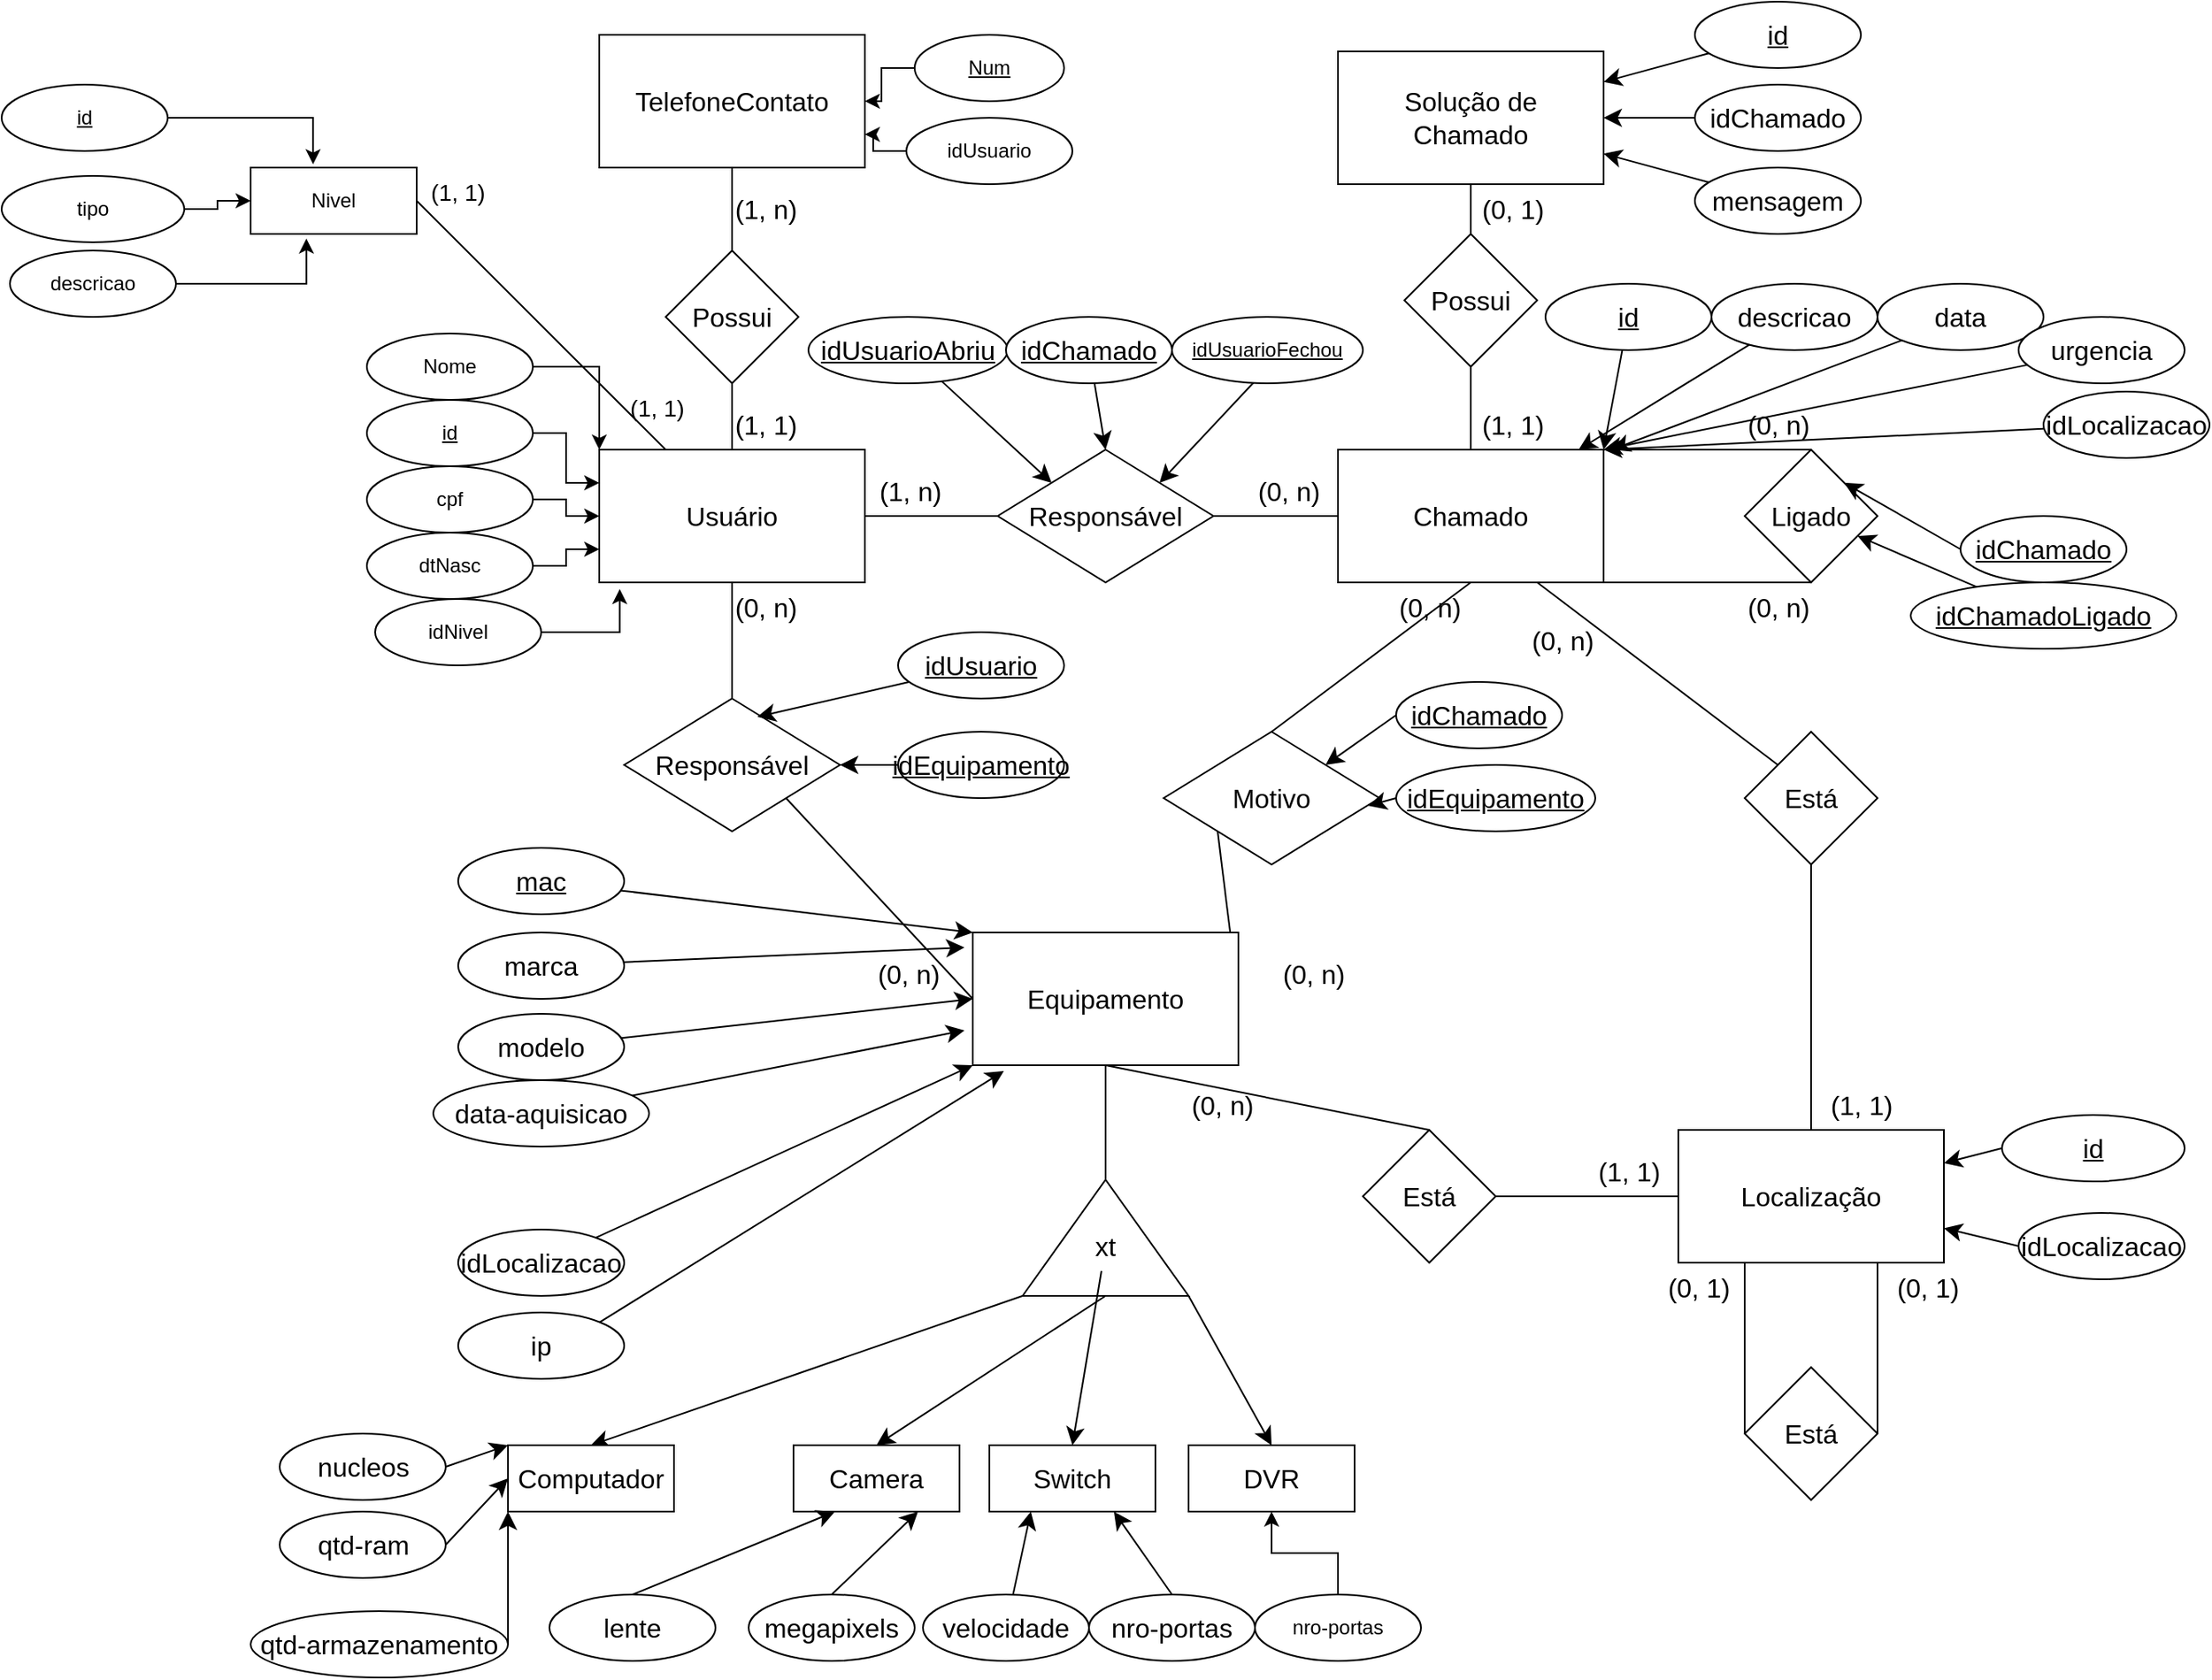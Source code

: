 <mxfile version="22.1.7" type="google">
  <diagram id="R2lEEEUBdFMjLlhIrx00" name="Page-1">
    <mxGraphModel grid="1" page="1" gridSize="10" guides="1" tooltips="1" connect="1" arrows="1" fold="1" pageScale="1" pageWidth="850" pageHeight="1100" math="0" shadow="0" extFonts="Permanent Marker^https://fonts.googleapis.com/css?family=Permanent+Marker">
      <root>
        <mxCell id="0" />
        <mxCell id="1" parent="0" />
        <mxCell id="5yUrgN_zMWvTwciVYJ5c-6" style="edgeStyle=none;curved=1;rounded=0;orthogonalLoop=1;jettySize=auto;html=1;exitX=0.5;exitY=0;exitDx=0;exitDy=0;entryX=0.5;entryY=1;entryDx=0;entryDy=0;fontSize=12;startSize=8;endSize=8;endArrow=none;endFill=0;" edge="1" parent="1" source="5yUrgN_zMWvTwciVYJ5c-1" target="5yUrgN_zMWvTwciVYJ5c-3">
          <mxGeometry relative="1" as="geometry" />
        </mxCell>
        <mxCell id="5yUrgN_zMWvTwciVYJ5c-11" style="edgeStyle=none;curved=1;rounded=0;orthogonalLoop=1;jettySize=auto;html=1;exitX=1;exitY=0.5;exitDx=0;exitDy=0;entryX=0;entryY=0.5;entryDx=0;entryDy=0;fontSize=12;startSize=8;endSize=8;endArrow=none;endFill=0;" edge="1" parent="1" source="5yUrgN_zMWvTwciVYJ5c-1" target="5yUrgN_zMWvTwciVYJ5c-10">
          <mxGeometry relative="1" as="geometry" />
        </mxCell>
        <mxCell id="5yUrgN_zMWvTwciVYJ5c-35" style="edgeStyle=none;curved=1;rounded=0;orthogonalLoop=1;jettySize=auto;html=1;exitX=0.5;exitY=1;exitDx=0;exitDy=0;entryX=0.5;entryY=0;entryDx=0;entryDy=0;fontSize=12;startSize=8;endSize=8;endArrow=none;endFill=0;" edge="1" parent="1" source="5yUrgN_zMWvTwciVYJ5c-1" target="5yUrgN_zMWvTwciVYJ5c-34">
          <mxGeometry relative="1" as="geometry" />
        </mxCell>
        <mxCell id="5yUrgN_zMWvTwciVYJ5c-1" value="Usuário" style="rounded=0;whiteSpace=wrap;html=1;fontSize=16;" vertex="1" parent="1">
          <mxGeometry x="230" y="270" width="160" height="80" as="geometry" />
        </mxCell>
        <mxCell id="5yUrgN_zMWvTwciVYJ5c-2" value="TelefoneContato&lt;br&gt;" style="rounded=0;whiteSpace=wrap;html=1;fontSize=16;" vertex="1" parent="1">
          <mxGeometry x="230" y="20" width="160" height="80" as="geometry" />
        </mxCell>
        <mxCell id="5yUrgN_zMWvTwciVYJ5c-5" style="edgeStyle=none;curved=1;rounded=0;orthogonalLoop=1;jettySize=auto;html=1;exitX=0.5;exitY=0;exitDx=0;exitDy=0;entryX=0.5;entryY=1;entryDx=0;entryDy=0;fontSize=12;startSize=8;endSize=8;endArrow=none;endFill=0;" edge="1" parent="1" source="5yUrgN_zMWvTwciVYJ5c-3" target="5yUrgN_zMWvTwciVYJ5c-2">
          <mxGeometry relative="1" as="geometry" />
        </mxCell>
        <mxCell id="5yUrgN_zMWvTwciVYJ5c-3" value="Possui" style="rhombus;whiteSpace=wrap;html=1;fontSize=16;" vertex="1" parent="1">
          <mxGeometry x="270" y="150" width="80" height="80" as="geometry" />
        </mxCell>
        <mxCell id="5yUrgN_zMWvTwciVYJ5c-7" value="(1, n)" style="text;html=1;align=center;verticalAlign=middle;resizable=0;points=[];autosize=1;strokeColor=none;fillColor=none;fontSize=16;" vertex="1" parent="1">
          <mxGeometry x="300" y="110" width="60" height="30" as="geometry" />
        </mxCell>
        <mxCell id="5yUrgN_zMWvTwciVYJ5c-8" value="(1, 1)" style="text;html=1;align=center;verticalAlign=middle;resizable=0;points=[];autosize=1;strokeColor=none;fillColor=none;fontSize=16;" vertex="1" parent="1">
          <mxGeometry x="300" y="240" width="60" height="30" as="geometry" />
        </mxCell>
        <mxCell id="5yUrgN_zMWvTwciVYJ5c-9" value="Chamado" style="rounded=0;whiteSpace=wrap;html=1;fontSize=16;" vertex="1" parent="1">
          <mxGeometry x="675" y="270" width="160" height="80" as="geometry" />
        </mxCell>
        <mxCell id="5yUrgN_zMWvTwciVYJ5c-12" style="edgeStyle=none;curved=1;rounded=0;orthogonalLoop=1;jettySize=auto;html=1;exitX=1;exitY=0.5;exitDx=0;exitDy=0;entryX=0;entryY=0.5;entryDx=0;entryDy=0;fontSize=12;startSize=8;endSize=8;endArrow=none;endFill=0;" edge="1" parent="1" source="5yUrgN_zMWvTwciVYJ5c-10" target="5yUrgN_zMWvTwciVYJ5c-9">
          <mxGeometry relative="1" as="geometry" />
        </mxCell>
        <mxCell id="5yUrgN_zMWvTwciVYJ5c-10" value="Responsável" style="rhombus;whiteSpace=wrap;html=1;fontSize=16;" vertex="1" parent="1">
          <mxGeometry x="470" y="270" width="130" height="80" as="geometry" />
        </mxCell>
        <mxCell id="5yUrgN_zMWvTwciVYJ5c-13" value="(1, n)" style="text;html=1;align=center;verticalAlign=middle;resizable=0;points=[];autosize=1;strokeColor=none;fillColor=none;fontSize=16;" vertex="1" parent="1">
          <mxGeometry x="387" y="280" width="60" height="30" as="geometry" />
        </mxCell>
        <mxCell id="5yUrgN_zMWvTwciVYJ5c-14" value="(0, n)" style="text;html=1;align=center;verticalAlign=middle;resizable=0;points=[];autosize=1;strokeColor=none;fillColor=none;fontSize=16;" vertex="1" parent="1">
          <mxGeometry x="615" y="280" width="60" height="30" as="geometry" />
        </mxCell>
        <mxCell id="5yUrgN_zMWvTwciVYJ5c-16" value="&lt;div&gt;Solução de&lt;/div&gt;&lt;div&gt;Chamado&lt;/div&gt;" style="rounded=0;whiteSpace=wrap;html=1;fontSize=16;" vertex="1" parent="1">
          <mxGeometry x="675" y="30" width="160" height="80" as="geometry" />
        </mxCell>
        <mxCell id="5yUrgN_zMWvTwciVYJ5c-17" value="Possui" style="rhombus;whiteSpace=wrap;html=1;fontSize=16;" vertex="1" parent="1">
          <mxGeometry x="715" y="140" width="80" height="80" as="geometry" />
        </mxCell>
        <mxCell id="5yUrgN_zMWvTwciVYJ5c-18" style="edgeStyle=none;curved=1;rounded=0;orthogonalLoop=1;jettySize=auto;html=1;exitX=0.5;exitY=0;exitDx=0;exitDy=0;entryX=0.5;entryY=1;entryDx=0;entryDy=0;fontSize=12;startSize=8;endSize=8;endArrow=none;endFill=0;" edge="1" parent="1" source="5yUrgN_zMWvTwciVYJ5c-17" target="5yUrgN_zMWvTwciVYJ5c-16">
          <mxGeometry relative="1" as="geometry">
            <mxPoint x="320" y="160" as="sourcePoint" />
            <mxPoint x="320" y="120" as="targetPoint" />
          </mxGeometry>
        </mxCell>
        <mxCell id="5yUrgN_zMWvTwciVYJ5c-19" style="edgeStyle=none;curved=1;rounded=0;orthogonalLoop=1;jettySize=auto;html=1;entryX=0.5;entryY=1;entryDx=0;entryDy=0;fontSize=12;startSize=8;endSize=8;endArrow=none;endFill=0;exitX=0.5;exitY=0;exitDx=0;exitDy=0;" edge="1" parent="1" source="5yUrgN_zMWvTwciVYJ5c-9" target="5yUrgN_zMWvTwciVYJ5c-17">
          <mxGeometry relative="1" as="geometry">
            <mxPoint x="710" y="240" as="sourcePoint" />
            <mxPoint x="765" y="120" as="targetPoint" />
          </mxGeometry>
        </mxCell>
        <mxCell id="5yUrgN_zMWvTwciVYJ5c-21" value="(0, 1)" style="text;html=1;align=center;verticalAlign=middle;resizable=0;points=[];autosize=1;strokeColor=none;fillColor=none;fontSize=16;" vertex="1" parent="1">
          <mxGeometry x="750" y="110" width="60" height="30" as="geometry" />
        </mxCell>
        <mxCell id="5yUrgN_zMWvTwciVYJ5c-22" value="(1, 1)" style="text;html=1;align=center;verticalAlign=middle;resizable=0;points=[];autosize=1;strokeColor=none;fillColor=none;fontSize=16;" vertex="1" parent="1">
          <mxGeometry x="750" y="240" width="60" height="30" as="geometry" />
        </mxCell>
        <mxCell id="5yUrgN_zMWvTwciVYJ5c-28" style="edgeStyle=none;curved=1;rounded=0;orthogonalLoop=1;jettySize=auto;html=1;exitX=0.5;exitY=0;exitDx=0;exitDy=0;entryX=1;entryY=0;entryDx=0;entryDy=0;fontSize=12;startSize=8;endSize=8;endArrow=none;endFill=0;" edge="1" parent="1" source="5yUrgN_zMWvTwciVYJ5c-23" target="5yUrgN_zMWvTwciVYJ5c-9">
          <mxGeometry relative="1" as="geometry" />
        </mxCell>
        <mxCell id="5yUrgN_zMWvTwciVYJ5c-29" style="edgeStyle=none;curved=1;rounded=0;orthogonalLoop=1;jettySize=auto;html=1;exitX=0.5;exitY=1;exitDx=0;exitDy=0;entryX=1;entryY=1;entryDx=0;entryDy=0;fontSize=12;startSize=8;endSize=8;endArrow=none;endFill=0;" edge="1" parent="1" source="5yUrgN_zMWvTwciVYJ5c-23" target="5yUrgN_zMWvTwciVYJ5c-9">
          <mxGeometry relative="1" as="geometry" />
        </mxCell>
        <mxCell id="5yUrgN_zMWvTwciVYJ5c-23" value="Ligado" style="rhombus;whiteSpace=wrap;html=1;fontSize=16;" vertex="1" parent="1">
          <mxGeometry x="920" y="270" width="80" height="80" as="geometry" />
        </mxCell>
        <mxCell id="5yUrgN_zMWvTwciVYJ5c-30" value="(0, n)" style="text;html=1;align=center;verticalAlign=middle;resizable=0;points=[];autosize=1;strokeColor=none;fillColor=none;fontSize=16;" vertex="1" parent="1">
          <mxGeometry x="910" y="240" width="60" height="30" as="geometry" />
        </mxCell>
        <mxCell id="5yUrgN_zMWvTwciVYJ5c-31" value="(0, n)" style="text;html=1;align=center;verticalAlign=middle;resizable=0;points=[];autosize=1;strokeColor=none;fillColor=none;fontSize=16;" vertex="1" parent="1">
          <mxGeometry x="910" y="350" width="60" height="30" as="geometry" />
        </mxCell>
        <mxCell id="5yUrgN_zMWvTwciVYJ5c-40" style="edgeStyle=none;curved=1;rounded=0;orthogonalLoop=1;jettySize=auto;html=1;exitX=1;exitY=0.5;exitDx=0;exitDy=0;entryX=0;entryY=1;entryDx=0;entryDy=0;fontSize=12;startSize=8;endSize=8;endArrow=none;endFill=0;" edge="1" parent="1" source="5yUrgN_zMWvTwciVYJ5c-33" target="5yUrgN_zMWvTwciVYJ5c-39">
          <mxGeometry relative="1" as="geometry" />
        </mxCell>
        <mxCell id="5yUrgN_zMWvTwciVYJ5c-33" value="Equipamento" style="rounded=0;whiteSpace=wrap;html=1;fontSize=16;" vertex="1" parent="1">
          <mxGeometry x="455" y="561" width="160" height="80" as="geometry" />
        </mxCell>
        <mxCell id="5yUrgN_zMWvTwciVYJ5c-36" style="edgeStyle=none;curved=1;rounded=0;orthogonalLoop=1;jettySize=auto;html=1;exitX=1;exitY=1;exitDx=0;exitDy=0;entryX=0;entryY=0.5;entryDx=0;entryDy=0;fontSize=12;startSize=8;endSize=8;endArrow=none;endFill=0;" edge="1" parent="1" source="5yUrgN_zMWvTwciVYJ5c-34" target="5yUrgN_zMWvTwciVYJ5c-33">
          <mxGeometry relative="1" as="geometry" />
        </mxCell>
        <mxCell id="5yUrgN_zMWvTwciVYJ5c-34" value="Responsável" style="rhombus;whiteSpace=wrap;html=1;fontSize=16;" vertex="1" parent="1">
          <mxGeometry x="245" y="420" width="130" height="80" as="geometry" />
        </mxCell>
        <mxCell id="5yUrgN_zMWvTwciVYJ5c-37" value="(0, n)" style="text;html=1;align=center;verticalAlign=middle;resizable=0;points=[];autosize=1;strokeColor=none;fillColor=none;fontSize=16;" vertex="1" parent="1">
          <mxGeometry x="300" y="350" width="60" height="30" as="geometry" />
        </mxCell>
        <mxCell id="5yUrgN_zMWvTwciVYJ5c-38" value="(0, n)" style="text;html=1;align=center;verticalAlign=middle;resizable=0;points=[];autosize=1;strokeColor=none;fillColor=none;fontSize=16;" vertex="1" parent="1">
          <mxGeometry x="386" y="571" width="60" height="30" as="geometry" />
        </mxCell>
        <mxCell id="5yUrgN_zMWvTwciVYJ5c-41" style="edgeStyle=none;curved=1;rounded=0;orthogonalLoop=1;jettySize=auto;html=1;exitX=0.5;exitY=0;exitDx=0;exitDy=0;entryX=0.5;entryY=1;entryDx=0;entryDy=0;fontSize=12;startSize=8;endSize=8;endArrow=none;endFill=0;" edge="1" parent="1" source="5yUrgN_zMWvTwciVYJ5c-39" target="5yUrgN_zMWvTwciVYJ5c-9">
          <mxGeometry relative="1" as="geometry" />
        </mxCell>
        <mxCell id="5yUrgN_zMWvTwciVYJ5c-39" value="&lt;div&gt;Motivo&lt;/div&gt;" style="rhombus;whiteSpace=wrap;html=1;fontSize=16;" vertex="1" parent="1">
          <mxGeometry x="570" y="440" width="130" height="80" as="geometry" />
        </mxCell>
        <mxCell id="5yUrgN_zMWvTwciVYJ5c-42" value="(0, n)" style="text;html=1;align=center;verticalAlign=middle;resizable=0;points=[];autosize=1;strokeColor=none;fillColor=none;fontSize=16;" vertex="1" parent="1">
          <mxGeometry x="630" y="571" width="60" height="30" as="geometry" />
        </mxCell>
        <mxCell id="5yUrgN_zMWvTwciVYJ5c-43" value="(0, n)" style="text;html=1;align=center;verticalAlign=middle;resizable=0;points=[];autosize=1;strokeColor=none;fillColor=none;fontSize=16;" vertex="1" parent="1">
          <mxGeometry x="700" y="350" width="60" height="30" as="geometry" />
        </mxCell>
        <mxCell id="5yUrgN_zMWvTwciVYJ5c-48" style="edgeStyle=none;curved=1;rounded=0;orthogonalLoop=1;jettySize=auto;html=1;exitX=0.5;exitY=0;exitDx=0;exitDy=0;entryX=0.5;entryY=1;entryDx=0;entryDy=0;fontSize=12;startSize=8;endSize=8;endArrow=none;endFill=0;" edge="1" parent="1" source="5yUrgN_zMWvTwciVYJ5c-44" target="5yUrgN_zMWvTwciVYJ5c-46">
          <mxGeometry relative="1" as="geometry" />
        </mxCell>
        <mxCell id="5yUrgN_zMWvTwciVYJ5c-50" style="edgeStyle=none;curved=1;rounded=0;orthogonalLoop=1;jettySize=auto;html=1;exitX=0;exitY=0.5;exitDx=0;exitDy=0;fontSize=12;startSize=8;endSize=8;endArrow=none;endFill=0;" edge="1" parent="1" source="5yUrgN_zMWvTwciVYJ5c-44" target="5yUrgN_zMWvTwciVYJ5c-49">
          <mxGeometry relative="1" as="geometry" />
        </mxCell>
        <mxCell id="5yUrgN_zMWvTwciVYJ5c-44" value="Localização" style="rounded=0;whiteSpace=wrap;html=1;fontSize=16;" vertex="1" parent="1">
          <mxGeometry x="880" y="680" width="160" height="80" as="geometry" />
        </mxCell>
        <mxCell id="5yUrgN_zMWvTwciVYJ5c-47" style="edgeStyle=none;curved=1;rounded=0;orthogonalLoop=1;jettySize=auto;html=1;exitX=0;exitY=0;exitDx=0;exitDy=0;entryX=0.75;entryY=1;entryDx=0;entryDy=0;fontSize=12;startSize=8;endSize=8;endArrow=none;endFill=0;" edge="1" parent="1" source="5yUrgN_zMWvTwciVYJ5c-46" target="5yUrgN_zMWvTwciVYJ5c-9">
          <mxGeometry relative="1" as="geometry" />
        </mxCell>
        <mxCell id="5yUrgN_zMWvTwciVYJ5c-46" value="Está" style="rhombus;whiteSpace=wrap;html=1;fontSize=16;" vertex="1" parent="1">
          <mxGeometry x="920" y="440" width="80" height="80" as="geometry" />
        </mxCell>
        <mxCell id="5yUrgN_zMWvTwciVYJ5c-51" style="edgeStyle=none;curved=1;rounded=0;orthogonalLoop=1;jettySize=auto;html=1;exitX=0.5;exitY=0;exitDx=0;exitDy=0;entryX=0.5;entryY=1;entryDx=0;entryDy=0;fontSize=12;startSize=8;endSize=8;endArrow=none;endFill=0;" edge="1" parent="1" source="5yUrgN_zMWvTwciVYJ5c-49" target="5yUrgN_zMWvTwciVYJ5c-33">
          <mxGeometry relative="1" as="geometry" />
        </mxCell>
        <mxCell id="5yUrgN_zMWvTwciVYJ5c-49" value="Está" style="rhombus;whiteSpace=wrap;html=1;fontSize=16;" vertex="1" parent="1">
          <mxGeometry x="690" y="680" width="80" height="80" as="geometry" />
        </mxCell>
        <mxCell id="5yUrgN_zMWvTwciVYJ5c-52" value="(0, n)" style="text;html=1;align=center;verticalAlign=middle;resizable=0;points=[];autosize=1;strokeColor=none;fillColor=none;fontSize=16;" vertex="1" parent="1">
          <mxGeometry x="575" y="650" width="60" height="30" as="geometry" />
        </mxCell>
        <mxCell id="5yUrgN_zMWvTwciVYJ5c-53" value="(1, 1)" style="text;html=1;align=center;verticalAlign=middle;resizable=0;points=[];autosize=1;strokeColor=none;fillColor=none;fontSize=16;" vertex="1" parent="1">
          <mxGeometry x="820" y="690" width="60" height="30" as="geometry" />
        </mxCell>
        <mxCell id="5yUrgN_zMWvTwciVYJ5c-54" value="(1, 1)" style="text;html=1;align=center;verticalAlign=middle;resizable=0;points=[];autosize=1;strokeColor=none;fillColor=none;fontSize=16;" vertex="1" parent="1">
          <mxGeometry x="960" y="650" width="60" height="30" as="geometry" />
        </mxCell>
        <mxCell id="5yUrgN_zMWvTwciVYJ5c-55" value="(0, n)" style="text;html=1;align=center;verticalAlign=middle;resizable=0;points=[];autosize=1;strokeColor=none;fillColor=none;fontSize=16;" vertex="1" parent="1">
          <mxGeometry x="780" y="370" width="60" height="30" as="geometry" />
        </mxCell>
        <mxCell id="5yUrgN_zMWvTwciVYJ5c-57" style="edgeStyle=none;curved=1;rounded=0;orthogonalLoop=1;jettySize=auto;html=1;exitX=0;exitY=0.5;exitDx=0;exitDy=0;entryX=0.25;entryY=1;entryDx=0;entryDy=0;fontSize=12;startSize=8;endSize=8;endArrow=none;endFill=0;" edge="1" parent="1" source="5yUrgN_zMWvTwciVYJ5c-56" target="5yUrgN_zMWvTwciVYJ5c-44">
          <mxGeometry relative="1" as="geometry" />
        </mxCell>
        <mxCell id="5yUrgN_zMWvTwciVYJ5c-58" style="edgeStyle=none;curved=1;rounded=0;orthogonalLoop=1;jettySize=auto;html=1;exitX=1;exitY=0.5;exitDx=0;exitDy=0;entryX=0.75;entryY=1;entryDx=0;entryDy=0;fontSize=12;startSize=8;endSize=8;endArrow=none;endFill=0;" edge="1" parent="1" source="5yUrgN_zMWvTwciVYJ5c-56" target="5yUrgN_zMWvTwciVYJ5c-44">
          <mxGeometry relative="1" as="geometry" />
        </mxCell>
        <mxCell id="5yUrgN_zMWvTwciVYJ5c-56" value="Está" style="rhombus;whiteSpace=wrap;html=1;fontSize=16;" vertex="1" parent="1">
          <mxGeometry x="920" y="823" width="80" height="80" as="geometry" />
        </mxCell>
        <mxCell id="5yUrgN_zMWvTwciVYJ5c-59" value="(0, 1)" style="text;html=1;align=center;verticalAlign=middle;resizable=0;points=[];autosize=1;strokeColor=none;fillColor=none;fontSize=16;" vertex="1" parent="1">
          <mxGeometry x="1000" y="760" width="60" height="30" as="geometry" />
        </mxCell>
        <mxCell id="5yUrgN_zMWvTwciVYJ5c-60" value="(0, 1)" style="text;html=1;align=center;verticalAlign=middle;resizable=0;points=[];autosize=1;strokeColor=none;fillColor=none;fontSize=16;" vertex="1" parent="1">
          <mxGeometry x="862" y="760" width="60" height="30" as="geometry" />
        </mxCell>
        <mxCell id="K8qcXbJEYz4jHtchQ44Q-8" style="edgeStyle=orthogonalEdgeStyle;rounded=0;orthogonalLoop=1;jettySize=auto;html=1;" edge="1" parent="1" source="K8qcXbJEYz4jHtchQ44Q-2" target="5yUrgN_zMWvTwciVYJ5c-2">
          <mxGeometry relative="1" as="geometry" />
        </mxCell>
        <mxCell id="K8qcXbJEYz4jHtchQ44Q-2" value="Num" style="ellipse;whiteSpace=wrap;html=1;align=center;fontStyle=4;" vertex="1" parent="1">
          <mxGeometry x="420" y="20" width="90" height="40" as="geometry" />
        </mxCell>
        <mxCell id="K8qcXbJEYz4jHtchQ44Q-5" style="edgeStyle=orthogonalEdgeStyle;rounded=0;orthogonalLoop=1;jettySize=auto;html=1;entryX=1;entryY=0.75;entryDx=0;entryDy=0;" edge="1" parent="1" source="K8qcXbJEYz4jHtchQ44Q-4" target="5yUrgN_zMWvTwciVYJ5c-2">
          <mxGeometry relative="1" as="geometry" />
        </mxCell>
        <mxCell id="K8qcXbJEYz4jHtchQ44Q-4" value="idUsuario" style="ellipse;whiteSpace=wrap;html=1;align=center;" vertex="1" parent="1">
          <mxGeometry x="415" y="70" width="100" height="40" as="geometry" />
        </mxCell>
        <mxCell id="K8qcXbJEYz4jHtchQ44Q-13" style="edgeStyle=orthogonalEdgeStyle;rounded=0;orthogonalLoop=1;jettySize=auto;html=1;entryX=0;entryY=0;entryDx=0;entryDy=0;" edge="1" parent="1" source="K8qcXbJEYz4jHtchQ44Q-9" target="5yUrgN_zMWvTwciVYJ5c-1">
          <mxGeometry relative="1" as="geometry" />
        </mxCell>
        <mxCell id="K8qcXbJEYz4jHtchQ44Q-9" value="Nome" style="ellipse;whiteSpace=wrap;html=1;align=center;" vertex="1" parent="1">
          <mxGeometry x="90" y="200" width="100" height="40" as="geometry" />
        </mxCell>
        <mxCell id="K8qcXbJEYz4jHtchQ44Q-14" style="edgeStyle=orthogonalEdgeStyle;rounded=0;orthogonalLoop=1;jettySize=auto;html=1;entryX=0;entryY=0.25;entryDx=0;entryDy=0;" edge="1" parent="1" source="K8qcXbJEYz4jHtchQ44Q-10" target="5yUrgN_zMWvTwciVYJ5c-1">
          <mxGeometry relative="1" as="geometry" />
        </mxCell>
        <mxCell id="K8qcXbJEYz4jHtchQ44Q-10" value="id" style="ellipse;whiteSpace=wrap;html=1;align=center;fontStyle=4;" vertex="1" parent="1">
          <mxGeometry x="90" y="240" width="100" height="40" as="geometry" />
        </mxCell>
        <mxCell id="K8qcXbJEYz4jHtchQ44Q-15" style="edgeStyle=orthogonalEdgeStyle;rounded=0;orthogonalLoop=1;jettySize=auto;html=1;entryX=0;entryY=0.5;entryDx=0;entryDy=0;" edge="1" parent="1" source="K8qcXbJEYz4jHtchQ44Q-11" target="5yUrgN_zMWvTwciVYJ5c-1">
          <mxGeometry relative="1" as="geometry" />
        </mxCell>
        <mxCell id="K8qcXbJEYz4jHtchQ44Q-11" value="cpf" style="ellipse;whiteSpace=wrap;html=1;align=center;" vertex="1" parent="1">
          <mxGeometry x="90" y="280" width="100" height="40" as="geometry" />
        </mxCell>
        <mxCell id="K8qcXbJEYz4jHtchQ44Q-16" style="edgeStyle=orthogonalEdgeStyle;rounded=0;orthogonalLoop=1;jettySize=auto;html=1;entryX=0;entryY=0.75;entryDx=0;entryDy=0;" edge="1" parent="1" source="K8qcXbJEYz4jHtchQ44Q-12" target="5yUrgN_zMWvTwciVYJ5c-1">
          <mxGeometry relative="1" as="geometry" />
        </mxCell>
        <mxCell id="K8qcXbJEYz4jHtchQ44Q-12" value="dtNasc" style="ellipse;whiteSpace=wrap;html=1;align=center;" vertex="1" parent="1">
          <mxGeometry x="90" y="320" width="100" height="40" as="geometry" />
        </mxCell>
        <mxCell id="LhVi5MRoF7dt-zWU5v7N-37" style="edgeStyle=none;curved=1;rounded=0;orthogonalLoop=1;jettySize=auto;html=1;fontSize=12;startSize=8;endSize=8;" edge="1" parent="1" source="LhVi5MRoF7dt-zWU5v7N-1" target="5yUrgN_zMWvTwciVYJ5c-16">
          <mxGeometry relative="1" as="geometry" />
        </mxCell>
        <mxCell id="LhVi5MRoF7dt-zWU5v7N-1" value="id" style="ellipse;whiteSpace=wrap;html=1;align=center;fontStyle=4;fontSize=16;" vertex="1" parent="1">
          <mxGeometry x="890" width="100" height="40" as="geometry" />
        </mxCell>
        <mxCell id="LhVi5MRoF7dt-zWU5v7N-36" style="edgeStyle=none;curved=1;rounded=0;orthogonalLoop=1;jettySize=auto;html=1;fontSize=12;startSize=8;endSize=8;" edge="1" parent="1" source="LhVi5MRoF7dt-zWU5v7N-3" target="5yUrgN_zMWvTwciVYJ5c-16">
          <mxGeometry relative="1" as="geometry" />
        </mxCell>
        <mxCell id="LhVi5MRoF7dt-zWU5v7N-3" value="idChamado" style="ellipse;whiteSpace=wrap;html=1;align=center;fontSize=16;" vertex="1" parent="1">
          <mxGeometry x="890" y="50" width="100" height="40" as="geometry" />
        </mxCell>
        <mxCell id="LhVi5MRoF7dt-zWU5v7N-35" style="edgeStyle=none;curved=1;rounded=0;orthogonalLoop=1;jettySize=auto;html=1;fontSize=12;startSize=8;endSize=8;" edge="1" parent="1" source="LhVi5MRoF7dt-zWU5v7N-5" target="5yUrgN_zMWvTwciVYJ5c-16">
          <mxGeometry relative="1" as="geometry" />
        </mxCell>
        <mxCell id="LhVi5MRoF7dt-zWU5v7N-5" value="mensagem" style="ellipse;whiteSpace=wrap;html=1;align=center;fontSize=16;" vertex="1" parent="1">
          <mxGeometry x="890" y="100" width="100" height="40" as="geometry" />
        </mxCell>
        <mxCell id="LhVi5MRoF7dt-zWU5v7N-10" style="edgeStyle=none;curved=1;rounded=0;orthogonalLoop=1;jettySize=auto;html=1;entryX=1;entryY=0;entryDx=0;entryDy=0;fontSize=12;startSize=8;endSize=8;" edge="1" parent="1" source="LhVi5MRoF7dt-zWU5v7N-7" target="5yUrgN_zMWvTwciVYJ5c-9">
          <mxGeometry relative="1" as="geometry" />
        </mxCell>
        <mxCell id="LhVi5MRoF7dt-zWU5v7N-7" value="id" style="ellipse;whiteSpace=wrap;html=1;align=center;fontStyle=4;fontSize=16;" vertex="1" parent="1">
          <mxGeometry x="800" y="170" width="100" height="40" as="geometry" />
        </mxCell>
        <mxCell id="LhVi5MRoF7dt-zWU5v7N-11" style="edgeStyle=none;curved=1;rounded=0;orthogonalLoop=1;jettySize=auto;html=1;fontSize=12;startSize=8;endSize=8;" edge="1" parent="1" source="LhVi5MRoF7dt-zWU5v7N-9" target="5yUrgN_zMWvTwciVYJ5c-9">
          <mxGeometry relative="1" as="geometry" />
        </mxCell>
        <mxCell id="LhVi5MRoF7dt-zWU5v7N-9" value="descricao" style="ellipse;whiteSpace=wrap;html=1;align=center;fontSize=16;" vertex="1" parent="1">
          <mxGeometry x="900" y="170" width="100" height="40" as="geometry" />
        </mxCell>
        <mxCell id="LhVi5MRoF7dt-zWU5v7N-16" style="edgeStyle=none;curved=1;rounded=0;orthogonalLoop=1;jettySize=auto;html=1;entryX=0;entryY=0;entryDx=0;entryDy=0;fontSize=12;startSize=8;endSize=8;" edge="1" parent="1" source="LhVi5MRoF7dt-zWU5v7N-12" target="5yUrgN_zMWvTwciVYJ5c-10">
          <mxGeometry relative="1" as="geometry" />
        </mxCell>
        <mxCell id="LhVi5MRoF7dt-zWU5v7N-12" value="idUsuarioAbriu" style="ellipse;whiteSpace=wrap;html=1;align=center;fontStyle=4;fontSize=16;" vertex="1" parent="1">
          <mxGeometry x="356" y="190" width="120" height="40" as="geometry" />
        </mxCell>
        <mxCell id="LhVi5MRoF7dt-zWU5v7N-17" style="edgeStyle=none;curved=1;rounded=0;orthogonalLoop=1;jettySize=auto;html=1;entryX=0.5;entryY=0;entryDx=0;entryDy=0;fontSize=12;startSize=8;endSize=8;" edge="1" parent="1" source="LhVi5MRoF7dt-zWU5v7N-13" target="5yUrgN_zMWvTwciVYJ5c-10">
          <mxGeometry relative="1" as="geometry" />
        </mxCell>
        <mxCell id="LhVi5MRoF7dt-zWU5v7N-13" value="idChamado" style="ellipse;whiteSpace=wrap;html=1;align=center;fontStyle=4;fontSize=16;" vertex="1" parent="1">
          <mxGeometry x="475" y="190" width="100" height="40" as="geometry" />
        </mxCell>
        <mxCell id="LhVi5MRoF7dt-zWU5v7N-18" style="edgeStyle=none;curved=1;rounded=0;orthogonalLoop=1;jettySize=auto;html=1;entryX=1;entryY=0;entryDx=0;entryDy=0;fontSize=12;startSize=8;endSize=8;" edge="1" parent="1" target="5yUrgN_zMWvTwciVYJ5c-10">
          <mxGeometry relative="1" as="geometry">
            <mxPoint x="624.434" y="229.27" as="sourcePoint" />
          </mxGeometry>
        </mxCell>
        <mxCell id="LhVi5MRoF7dt-zWU5v7N-21" style="edgeStyle=none;curved=1;rounded=0;orthogonalLoop=1;jettySize=auto;html=1;exitX=0;exitY=1;exitDx=0;exitDy=0;fontSize=12;startSize=8;endSize=8;" edge="1" parent="1" source="LhVi5MRoF7dt-zWU5v7N-19">
          <mxGeometry relative="1" as="geometry">
            <mxPoint x="840" y="270" as="targetPoint" />
          </mxGeometry>
        </mxCell>
        <mxCell id="LhVi5MRoF7dt-zWU5v7N-19" value="data" style="ellipse;whiteSpace=wrap;html=1;align=center;fontSize=16;" vertex="1" parent="1">
          <mxGeometry x="1000" y="170" width="100" height="40" as="geometry" />
        </mxCell>
        <mxCell id="LhVi5MRoF7dt-zWU5v7N-22" style="edgeStyle=none;curved=1;rounded=0;orthogonalLoop=1;jettySize=auto;html=1;entryX=1;entryY=0;entryDx=0;entryDy=0;fontSize=12;startSize=8;endSize=8;" edge="1" parent="1" source="LhVi5MRoF7dt-zWU5v7N-20" target="5yUrgN_zMWvTwciVYJ5c-9">
          <mxGeometry relative="1" as="geometry" />
        </mxCell>
        <mxCell id="LhVi5MRoF7dt-zWU5v7N-20" value="urgencia" style="ellipse;whiteSpace=wrap;html=1;align=center;fontSize=16;" vertex="1" parent="1">
          <mxGeometry x="1085" y="190" width="100" height="40" as="geometry" />
        </mxCell>
        <mxCell id="LhVi5MRoF7dt-zWU5v7N-29" style="edgeStyle=none;curved=1;rounded=0;orthogonalLoop=1;jettySize=auto;html=1;entryX=0;entryY=0;entryDx=0;entryDy=0;fontSize=12;startSize=8;endSize=8;" edge="1" parent="1" source="LhVi5MRoF7dt-zWU5v7N-24" target="5yUrgN_zMWvTwciVYJ5c-33">
          <mxGeometry relative="1" as="geometry" />
        </mxCell>
        <mxCell id="LhVi5MRoF7dt-zWU5v7N-24" value="mac" style="ellipse;whiteSpace=wrap;html=1;align=center;fontStyle=4;fontSize=16;" vertex="1" parent="1">
          <mxGeometry x="145" y="510" width="100" height="40" as="geometry" />
        </mxCell>
        <mxCell id="LhVi5MRoF7dt-zWU5v7N-30" style="edgeStyle=none;curved=1;rounded=0;orthogonalLoop=1;jettySize=auto;html=1;fontSize=12;startSize=8;endSize=8;" edge="1" parent="1" source="LhVi5MRoF7dt-zWU5v7N-25">
          <mxGeometry relative="1" as="geometry">
            <mxPoint x="450" y="570" as="targetPoint" />
          </mxGeometry>
        </mxCell>
        <mxCell id="LhVi5MRoF7dt-zWU5v7N-25" value="marca" style="ellipse;whiteSpace=wrap;html=1;align=center;fontSize=16;" vertex="1" parent="1">
          <mxGeometry x="145" y="561" width="100" height="40" as="geometry" />
        </mxCell>
        <mxCell id="LhVi5MRoF7dt-zWU5v7N-31" style="edgeStyle=none;curved=1;rounded=0;orthogonalLoop=1;jettySize=auto;html=1;entryX=0;entryY=0.5;entryDx=0;entryDy=0;fontSize=12;startSize=8;endSize=8;" edge="1" parent="1" source="LhVi5MRoF7dt-zWU5v7N-26" target="5yUrgN_zMWvTwciVYJ5c-33">
          <mxGeometry relative="1" as="geometry" />
        </mxCell>
        <mxCell id="LhVi5MRoF7dt-zWU5v7N-26" value="modelo" style="ellipse;whiteSpace=wrap;html=1;align=center;fontSize=16;" vertex="1" parent="1">
          <mxGeometry x="145" y="610" width="100" height="40" as="geometry" />
        </mxCell>
        <mxCell id="LhVi5MRoF7dt-zWU5v7N-32" style="edgeStyle=none;curved=1;rounded=0;orthogonalLoop=1;jettySize=auto;html=1;fontSize=12;startSize=8;endSize=8;" edge="1" parent="1" source="LhVi5MRoF7dt-zWU5v7N-27">
          <mxGeometry relative="1" as="geometry">
            <mxPoint x="450" y="620" as="targetPoint" />
          </mxGeometry>
        </mxCell>
        <mxCell id="LhVi5MRoF7dt-zWU5v7N-27" value="data-aquisicao" style="ellipse;whiteSpace=wrap;html=1;align=center;fontSize=16;" vertex="1" parent="1">
          <mxGeometry x="130" y="650" width="130" height="40" as="geometry" />
        </mxCell>
        <mxCell id="LhVi5MRoF7dt-zWU5v7N-39" value="idUsuario" style="ellipse;whiteSpace=wrap;html=1;align=center;fontStyle=4;fontSize=16;" vertex="1" parent="1">
          <mxGeometry x="410" y="380" width="100" height="40" as="geometry" />
        </mxCell>
        <mxCell id="LhVi5MRoF7dt-zWU5v7N-42" style="edgeStyle=none;curved=1;rounded=0;orthogonalLoop=1;jettySize=auto;html=1;fontSize=12;startSize=8;endSize=8;" edge="1" parent="1" source="LhVi5MRoF7dt-zWU5v7N-40" target="5yUrgN_zMWvTwciVYJ5c-34">
          <mxGeometry relative="1" as="geometry" />
        </mxCell>
        <mxCell id="LhVi5MRoF7dt-zWU5v7N-40" value="idEquipamento" style="ellipse;whiteSpace=wrap;html=1;align=center;fontStyle=4;fontSize=16;" vertex="1" parent="1">
          <mxGeometry x="410" y="440" width="100" height="40" as="geometry" />
        </mxCell>
        <mxCell id="LhVi5MRoF7dt-zWU5v7N-41" style="edgeStyle=none;curved=1;rounded=0;orthogonalLoop=1;jettySize=auto;html=1;entryX=0.617;entryY=0.138;entryDx=0;entryDy=0;entryPerimeter=0;fontSize=12;startSize=8;endSize=8;" edge="1" parent="1" source="LhVi5MRoF7dt-zWU5v7N-39" target="5yUrgN_zMWvTwciVYJ5c-34">
          <mxGeometry relative="1" as="geometry" />
        </mxCell>
        <mxCell id="LhVi5MRoF7dt-zWU5v7N-44" style="edgeStyle=none;curved=1;rounded=0;orthogonalLoop=1;jettySize=auto;html=1;entryX=0;entryY=1;entryDx=0;entryDy=0;fontSize=12;startSize=8;endSize=8;" edge="1" parent="1" source="LhVi5MRoF7dt-zWU5v7N-43" target="5yUrgN_zMWvTwciVYJ5c-33">
          <mxGeometry relative="1" as="geometry" />
        </mxCell>
        <mxCell id="LhVi5MRoF7dt-zWU5v7N-43" value="idLocalizacao" style="ellipse;whiteSpace=wrap;html=1;align=center;fontSize=16;" vertex="1" parent="1">
          <mxGeometry x="145" y="740" width="100" height="40" as="geometry" />
        </mxCell>
        <mxCell id="LhVi5MRoF7dt-zWU5v7N-47" style="edgeStyle=none;curved=1;rounded=0;orthogonalLoop=1;jettySize=auto;html=1;exitX=0;exitY=0.5;exitDx=0;exitDy=0;entryX=1;entryY=0;entryDx=0;entryDy=0;fontSize=12;startSize=8;endSize=8;" edge="1" parent="1" source="LhVi5MRoF7dt-zWU5v7N-45" target="5yUrgN_zMWvTwciVYJ5c-39">
          <mxGeometry relative="1" as="geometry" />
        </mxCell>
        <mxCell id="LhVi5MRoF7dt-zWU5v7N-45" value="idChamado" style="ellipse;whiteSpace=wrap;html=1;align=center;fontStyle=4;fontSize=16;" vertex="1" parent="1">
          <mxGeometry x="710" y="410" width="100" height="40" as="geometry" />
        </mxCell>
        <mxCell id="LhVi5MRoF7dt-zWU5v7N-46" value="idEquipamento" style="ellipse;whiteSpace=wrap;html=1;align=center;fontStyle=4;fontSize=16;" vertex="1" parent="1">
          <mxGeometry x="710" y="460" width="120" height="40" as="geometry" />
        </mxCell>
        <mxCell id="LhVi5MRoF7dt-zWU5v7N-48" style="edgeStyle=none;curved=1;rounded=0;orthogonalLoop=1;jettySize=auto;html=1;exitX=0;exitY=0.5;exitDx=0;exitDy=0;entryX=0.948;entryY=0.558;entryDx=0;entryDy=0;entryPerimeter=0;fontSize=12;startSize=8;endSize=8;" edge="1" parent="1" source="LhVi5MRoF7dt-zWU5v7N-46" target="5yUrgN_zMWvTwciVYJ5c-39">
          <mxGeometry relative="1" as="geometry" />
        </mxCell>
        <mxCell id="LhVi5MRoF7dt-zWU5v7N-53" style="edgeStyle=none;curved=1;rounded=0;orthogonalLoop=1;jettySize=auto;html=1;exitX=0;exitY=0.5;exitDx=0;exitDy=0;entryX=1;entryY=0;entryDx=0;entryDy=0;fontSize=12;startSize=8;endSize=8;" edge="1" parent="1" source="LhVi5MRoF7dt-zWU5v7N-51" target="5yUrgN_zMWvTwciVYJ5c-23">
          <mxGeometry relative="1" as="geometry" />
        </mxCell>
        <mxCell id="LhVi5MRoF7dt-zWU5v7N-51" value="idChamado" style="ellipse;whiteSpace=wrap;html=1;align=center;fontStyle=4;fontSize=16;" vertex="1" parent="1">
          <mxGeometry x="1050" y="310" width="100" height="40" as="geometry" />
        </mxCell>
        <mxCell id="LhVi5MRoF7dt-zWU5v7N-54" style="edgeStyle=none;curved=1;rounded=0;orthogonalLoop=1;jettySize=auto;html=1;fontSize=12;startSize=8;endSize=8;" edge="1" parent="1" source="LhVi5MRoF7dt-zWU5v7N-52" target="5yUrgN_zMWvTwciVYJ5c-23">
          <mxGeometry relative="1" as="geometry" />
        </mxCell>
        <mxCell id="LhVi5MRoF7dt-zWU5v7N-52" value="idChamadoLigado" style="ellipse;whiteSpace=wrap;html=1;align=center;fontStyle=4;fontSize=16;" vertex="1" parent="1">
          <mxGeometry x="1020" y="350" width="160" height="40" as="geometry" />
        </mxCell>
        <mxCell id="LhVi5MRoF7dt-zWU5v7N-72" style="edgeStyle=none;curved=1;rounded=0;orthogonalLoop=1;jettySize=auto;html=1;exitX=0;exitY=1;exitDx=0;exitDy=0;exitPerimeter=0;entryX=0.5;entryY=0;entryDx=0;entryDy=0;fontSize=12;startSize=8;endSize=8;" edge="1" parent="1" source="LhVi5MRoF7dt-zWU5v7N-55" target="LhVi5MRoF7dt-zWU5v7N-65">
          <mxGeometry relative="1" as="geometry" />
        </mxCell>
        <mxCell id="LhVi5MRoF7dt-zWU5v7N-73" style="edgeStyle=none;curved=1;rounded=0;orthogonalLoop=1;jettySize=auto;html=1;exitX=0.5;exitY=1;exitDx=0;exitDy=0;exitPerimeter=0;entryX=0.5;entryY=0;entryDx=0;entryDy=0;fontSize=12;startSize=8;endSize=8;" edge="1" parent="1" source="LhVi5MRoF7dt-zWU5v7N-55" target="LhVi5MRoF7dt-zWU5v7N-66">
          <mxGeometry relative="1" as="geometry" />
        </mxCell>
        <mxCell id="LhVi5MRoF7dt-zWU5v7N-103" style="edgeStyle=none;curved=1;rounded=0;orthogonalLoop=1;jettySize=auto;html=1;exitX=1;exitY=1;exitDx=0;exitDy=0;exitPerimeter=0;entryX=0.5;entryY=0;entryDx=0;entryDy=0;fontSize=12;startSize=8;endSize=8;" edge="1" parent="1" source="LhVi5MRoF7dt-zWU5v7N-55" target="LhVi5MRoF7dt-zWU5v7N-99">
          <mxGeometry relative="1" as="geometry" />
        </mxCell>
        <mxCell id="LhVi5MRoF7dt-zWU5v7N-55" value="" style="verticalLabelPosition=bottom;verticalAlign=top;html=1;shape=mxgraph.basic.acute_triangle;dx=0.5;fontSize=16;" vertex="1" parent="1">
          <mxGeometry x="485" y="710" width="100" height="70" as="geometry" />
        </mxCell>
        <mxCell id="LhVi5MRoF7dt-zWU5v7N-57" value="" style="endArrow=none;html=1;rounded=0;fontSize=12;startSize=8;endSize=8;curved=1;exitX=0.5;exitY=1;exitDx=0;exitDy=0;" edge="1" parent="1" source="5yUrgN_zMWvTwciVYJ5c-33" target="LhVi5MRoF7dt-zWU5v7N-55">
          <mxGeometry relative="1" as="geometry">
            <mxPoint x="700" y="670" as="sourcePoint" />
            <mxPoint x="860" y="670" as="targetPoint" />
          </mxGeometry>
        </mxCell>
        <mxCell id="LhVi5MRoF7dt-zWU5v7N-60" style="edgeStyle=none;curved=1;rounded=0;orthogonalLoop=1;jettySize=auto;html=1;exitX=0;exitY=0.5;exitDx=0;exitDy=0;entryX=1;entryY=0.25;entryDx=0;entryDy=0;fontSize=12;startSize=8;endSize=8;" edge="1" parent="1" source="LhVi5MRoF7dt-zWU5v7N-58" target="5yUrgN_zMWvTwciVYJ5c-44">
          <mxGeometry relative="1" as="geometry" />
        </mxCell>
        <mxCell id="LhVi5MRoF7dt-zWU5v7N-58" value="id" style="ellipse;whiteSpace=wrap;html=1;align=center;fontStyle=4;fontSize=16;" vertex="1" parent="1">
          <mxGeometry x="1075" y="671" width="110" height="40" as="geometry" />
        </mxCell>
        <mxCell id="LhVi5MRoF7dt-zWU5v7N-61" style="edgeStyle=none;curved=1;rounded=0;orthogonalLoop=1;jettySize=auto;html=1;exitX=0;exitY=0.5;exitDx=0;exitDy=0;fontSize=12;startSize=8;endSize=8;" edge="1" parent="1" source="LhVi5MRoF7dt-zWU5v7N-59" target="5yUrgN_zMWvTwciVYJ5c-44">
          <mxGeometry relative="1" as="geometry" />
        </mxCell>
        <mxCell id="LhVi5MRoF7dt-zWU5v7N-59" value="idLocalizacao" style="ellipse;whiteSpace=wrap;html=1;align=center;fontSize=16;" vertex="1" parent="1">
          <mxGeometry x="1085" y="730" width="100" height="40" as="geometry" />
        </mxCell>
        <mxCell id="LhVi5MRoF7dt-zWU5v7N-63" style="edgeStyle=none;curved=1;rounded=0;orthogonalLoop=1;jettySize=auto;html=1;entryX=1;entryY=0;entryDx=0;entryDy=0;fontSize=12;startSize=8;endSize=8;" edge="1" parent="1" source="LhVi5MRoF7dt-zWU5v7N-62" target="5yUrgN_zMWvTwciVYJ5c-9">
          <mxGeometry relative="1" as="geometry" />
        </mxCell>
        <mxCell id="LhVi5MRoF7dt-zWU5v7N-62" value="idLocalizacao" style="ellipse;whiteSpace=wrap;html=1;align=center;fontSize=16;" vertex="1" parent="1">
          <mxGeometry x="1100" y="235" width="100" height="40" as="geometry" />
        </mxCell>
        <mxCell id="LhVi5MRoF7dt-zWU5v7N-98" style="edgeStyle=none;curved=1;rounded=0;orthogonalLoop=1;jettySize=auto;html=1;entryX=0.5;entryY=0;entryDx=0;entryDy=0;fontSize=12;startSize=8;endSize=8;" edge="1" parent="1" source="LhVi5MRoF7dt-zWU5v7N-64" target="LhVi5MRoF7dt-zWU5v7N-67">
          <mxGeometry relative="1" as="geometry" />
        </mxCell>
        <mxCell id="LhVi5MRoF7dt-zWU5v7N-64" value="xt" style="text;strokeColor=none;fillColor=none;html=1;align=center;verticalAlign=middle;whiteSpace=wrap;rounded=0;fontSize=16;" vertex="1" parent="1">
          <mxGeometry x="505" y="735" width="60" height="30" as="geometry" />
        </mxCell>
        <mxCell id="LhVi5MRoF7dt-zWU5v7N-65" value="Computador" style="whiteSpace=wrap;html=1;align=center;fontSize=16;" vertex="1" parent="1">
          <mxGeometry x="175" y="870" width="100" height="40" as="geometry" />
        </mxCell>
        <mxCell id="LhVi5MRoF7dt-zWU5v7N-66" value="Camera" style="whiteSpace=wrap;html=1;align=center;fontSize=16;" vertex="1" parent="1">
          <mxGeometry x="347" y="870" width="100" height="40" as="geometry" />
        </mxCell>
        <mxCell id="LhVi5MRoF7dt-zWU5v7N-67" value="Switch" style="whiteSpace=wrap;html=1;align=center;fontSize=16;" vertex="1" parent="1">
          <mxGeometry x="465" y="870" width="100" height="40" as="geometry" />
        </mxCell>
        <mxCell id="LhVi5MRoF7dt-zWU5v7N-70" value="ip" style="ellipse;whiteSpace=wrap;html=1;align=center;fontSize=16;" vertex="1" parent="1">
          <mxGeometry x="145" y="790" width="100" height="40" as="geometry" />
        </mxCell>
        <mxCell id="LhVi5MRoF7dt-zWU5v7N-71" style="edgeStyle=none;curved=1;rounded=0;orthogonalLoop=1;jettySize=auto;html=1;exitX=1;exitY=0;exitDx=0;exitDy=0;entryX=0.117;entryY=1.044;entryDx=0;entryDy=0;entryPerimeter=0;fontSize=12;startSize=8;endSize=8;" edge="1" parent="1" source="LhVi5MRoF7dt-zWU5v7N-70" target="5yUrgN_zMWvTwciVYJ5c-33">
          <mxGeometry relative="1" as="geometry" />
        </mxCell>
        <mxCell id="LhVi5MRoF7dt-zWU5v7N-94" style="edgeStyle=none;curved=1;rounded=0;orthogonalLoop=1;jettySize=auto;html=1;exitX=1;exitY=0.5;exitDx=0;exitDy=0;entryX=0;entryY=0;entryDx=0;entryDy=0;fontSize=12;startSize=8;endSize=8;" edge="1" parent="1" source="LhVi5MRoF7dt-zWU5v7N-75" target="LhVi5MRoF7dt-zWU5v7N-65">
          <mxGeometry relative="1" as="geometry" />
        </mxCell>
        <mxCell id="LhVi5MRoF7dt-zWU5v7N-75" value="nucleos" style="ellipse;whiteSpace=wrap;html=1;align=center;fontSize=16;" vertex="1" parent="1">
          <mxGeometry x="37.5" y="863" width="100" height="40" as="geometry" />
        </mxCell>
        <mxCell id="LhVi5MRoF7dt-zWU5v7N-95" style="edgeStyle=none;curved=1;rounded=0;orthogonalLoop=1;jettySize=auto;html=1;exitX=1;exitY=0.5;exitDx=0;exitDy=0;entryX=0;entryY=0.5;entryDx=0;entryDy=0;fontSize=12;startSize=8;endSize=8;" edge="1" parent="1" source="LhVi5MRoF7dt-zWU5v7N-76" target="LhVi5MRoF7dt-zWU5v7N-65">
          <mxGeometry relative="1" as="geometry" />
        </mxCell>
        <mxCell id="LhVi5MRoF7dt-zWU5v7N-76" value="qtd-ram" style="ellipse;whiteSpace=wrap;html=1;align=center;fontSize=16;" vertex="1" parent="1">
          <mxGeometry x="37.5" y="910" width="100" height="40" as="geometry" />
        </mxCell>
        <mxCell id="LhVi5MRoF7dt-zWU5v7N-78" style="edgeStyle=none;curved=1;rounded=0;orthogonalLoop=1;jettySize=auto;html=1;exitX=1;exitY=0;exitDx=0;exitDy=0;fontSize=12;startSize=8;endSize=8;" edge="1" parent="1" source="LhVi5MRoF7dt-zWU5v7N-75" target="LhVi5MRoF7dt-zWU5v7N-75">
          <mxGeometry relative="1" as="geometry" />
        </mxCell>
        <mxCell id="LhVi5MRoF7dt-zWU5v7N-84" style="edgeStyle=none;curved=1;rounded=0;orthogonalLoop=1;jettySize=auto;html=1;exitX=0.5;exitY=0;exitDx=0;exitDy=0;entryX=0.25;entryY=1;entryDx=0;entryDy=0;fontSize=12;startSize=8;endSize=8;" edge="1" parent="1" source="LhVi5MRoF7dt-zWU5v7N-82" target="LhVi5MRoF7dt-zWU5v7N-66">
          <mxGeometry relative="1" as="geometry" />
        </mxCell>
        <mxCell id="LhVi5MRoF7dt-zWU5v7N-82" value="lente" style="ellipse;whiteSpace=wrap;html=1;align=center;fontSize=16;" vertex="1" parent="1">
          <mxGeometry x="200" y="960" width="100" height="40" as="geometry" />
        </mxCell>
        <mxCell id="LhVi5MRoF7dt-zWU5v7N-85" style="edgeStyle=none;curved=1;rounded=0;orthogonalLoop=1;jettySize=auto;html=1;exitX=0.5;exitY=0;exitDx=0;exitDy=0;entryX=0.75;entryY=1;entryDx=0;entryDy=0;fontSize=12;startSize=8;endSize=8;" edge="1" parent="1" source="LhVi5MRoF7dt-zWU5v7N-83" target="LhVi5MRoF7dt-zWU5v7N-66">
          <mxGeometry relative="1" as="geometry" />
        </mxCell>
        <mxCell id="LhVi5MRoF7dt-zWU5v7N-83" value="megapixels" style="ellipse;whiteSpace=wrap;html=1;align=center;fontSize=16;" vertex="1" parent="1">
          <mxGeometry x="320" y="960" width="100" height="40" as="geometry" />
        </mxCell>
        <mxCell id="LhVi5MRoF7dt-zWU5v7N-92" style="edgeStyle=none;curved=1;rounded=0;orthogonalLoop=1;jettySize=auto;html=1;exitX=1;exitY=0;exitDx=0;exitDy=0;fontSize=12;startSize=8;endSize=8;" edge="1" parent="1">
          <mxGeometry relative="1" as="geometry">
            <mxPoint x="270.08" y="865.749" as="sourcePoint" />
            <mxPoint x="269.956" y="865.7" as="targetPoint" />
          </mxGeometry>
        </mxCell>
        <mxCell id="LhVi5MRoF7dt-zWU5v7N-96" style="edgeStyle=none;curved=1;rounded=0;orthogonalLoop=1;jettySize=auto;html=1;exitX=1;exitY=0.5;exitDx=0;exitDy=0;entryX=0;entryY=1;entryDx=0;entryDy=0;fontSize=12;startSize=8;endSize=8;" edge="1" parent="1" source="LhVi5MRoF7dt-zWU5v7N-93" target="LhVi5MRoF7dt-zWU5v7N-65">
          <mxGeometry relative="1" as="geometry" />
        </mxCell>
        <mxCell id="LhVi5MRoF7dt-zWU5v7N-93" value="qtd-armazenamento" style="ellipse;whiteSpace=wrap;html=1;align=center;fontSize=16;" vertex="1" parent="1">
          <mxGeometry x="20" y="970" width="155" height="40" as="geometry" />
        </mxCell>
        <mxCell id="LhVi5MRoF7dt-zWU5v7N-99" value="DVR" style="whiteSpace=wrap;html=1;align=center;fontSize=16;" vertex="1" parent="1">
          <mxGeometry x="585" y="870" width="100" height="40" as="geometry" />
        </mxCell>
        <mxCell id="LhVi5MRoF7dt-zWU5v7N-109" style="edgeStyle=none;curved=1;rounded=0;orthogonalLoop=1;jettySize=auto;html=1;entryX=0.25;entryY=1;entryDx=0;entryDy=0;fontSize=12;startSize=8;endSize=8;" edge="1" parent="1" source="LhVi5MRoF7dt-zWU5v7N-108" target="LhVi5MRoF7dt-zWU5v7N-67">
          <mxGeometry relative="1" as="geometry" />
        </mxCell>
        <mxCell id="LhVi5MRoF7dt-zWU5v7N-108" value="velocidade" style="ellipse;whiteSpace=wrap;html=1;align=center;fontSize=16;" vertex="1" parent="1">
          <mxGeometry x="425" y="960" width="100" height="40" as="geometry" />
        </mxCell>
        <mxCell id="LhVi5MRoF7dt-zWU5v7N-111" style="edgeStyle=none;curved=1;rounded=0;orthogonalLoop=1;jettySize=auto;html=1;exitX=0.5;exitY=0;exitDx=0;exitDy=0;entryX=0.75;entryY=1;entryDx=0;entryDy=0;fontSize=12;startSize=8;endSize=8;" edge="1" parent="1" source="LhVi5MRoF7dt-zWU5v7N-110" target="LhVi5MRoF7dt-zWU5v7N-67">
          <mxGeometry relative="1" as="geometry" />
        </mxCell>
        <mxCell id="LhVi5MRoF7dt-zWU5v7N-110" value="nro-portas" style="ellipse;whiteSpace=wrap;html=1;align=center;fontSize=16;" vertex="1" parent="1">
          <mxGeometry x="525" y="960" width="100" height="40" as="geometry" />
        </mxCell>
        <mxCell id="srmFvC3o8QGPTUsXRT3h-1" value="idUsuarioFechou" style="ellipse;whiteSpace=wrap;html=1;align=center;fontStyle=4;" vertex="1" parent="1">
          <mxGeometry x="575" y="190" width="115" height="40" as="geometry" />
        </mxCell>
        <mxCell id="srmFvC3o8QGPTUsXRT3h-2" value="Nivel" style="whiteSpace=wrap;html=1;align=center;" vertex="1" parent="1">
          <mxGeometry x="20" y="100" width="100" height="40" as="geometry" />
        </mxCell>
        <mxCell id="srmFvC3o8QGPTUsXRT3h-3" value="" style="endArrow=none;html=1;rounded=0;exitX=1;exitY=0.5;exitDx=0;exitDy=0;entryX=0.25;entryY=0;entryDx=0;entryDy=0;" edge="1" parent="1" source="srmFvC3o8QGPTUsXRT3h-2" target="5yUrgN_zMWvTwciVYJ5c-1">
          <mxGeometry relative="1" as="geometry">
            <mxPoint x="230" y="190" as="sourcePoint" />
            <mxPoint x="390" y="190" as="targetPoint" />
          </mxGeometry>
        </mxCell>
        <mxCell id="srmFvC3o8QGPTUsXRT3h-16" style="edgeStyle=orthogonalEdgeStyle;rounded=0;orthogonalLoop=1;jettySize=auto;html=1;entryX=0;entryY=0.5;entryDx=0;entryDy=0;" edge="1" parent="1" source="srmFvC3o8QGPTUsXRT3h-4" target="srmFvC3o8QGPTUsXRT3h-2">
          <mxGeometry relative="1" as="geometry" />
        </mxCell>
        <mxCell id="srmFvC3o8QGPTUsXRT3h-4" value="tipo" style="ellipse;whiteSpace=wrap;html=1;align=center;" vertex="1" parent="1">
          <mxGeometry x="-130" y="105" width="110" height="40" as="geometry" />
        </mxCell>
        <mxCell id="srmFvC3o8QGPTUsXRT3h-5" value="descricao" style="ellipse;whiteSpace=wrap;html=1;align=center;" vertex="1" parent="1">
          <mxGeometry x="-125" y="150" width="100" height="40" as="geometry" />
        </mxCell>
        <mxCell id="srmFvC3o8QGPTUsXRT3h-20" style="edgeStyle=orthogonalEdgeStyle;rounded=0;orthogonalLoop=1;jettySize=auto;html=1;entryX=0.5;entryY=1;entryDx=0;entryDy=0;" edge="1" parent="1" source="srmFvC3o8QGPTUsXRT3h-9" target="LhVi5MRoF7dt-zWU5v7N-99">
          <mxGeometry relative="1" as="geometry" />
        </mxCell>
        <mxCell id="srmFvC3o8QGPTUsXRT3h-9" value="nro-portas" style="ellipse;whiteSpace=wrap;html=1;align=center;" vertex="1" parent="1">
          <mxGeometry x="625" y="960" width="100" height="40" as="geometry" />
        </mxCell>
        <mxCell id="srmFvC3o8QGPTUsXRT3h-14" value="id" style="ellipse;whiteSpace=wrap;html=1;align=center;fontStyle=4;" vertex="1" parent="1">
          <mxGeometry x="-130" y="50" width="100" height="40" as="geometry" />
        </mxCell>
        <mxCell id="srmFvC3o8QGPTUsXRT3h-15" style="edgeStyle=orthogonalEdgeStyle;rounded=0;orthogonalLoop=1;jettySize=auto;html=1;entryX=0.376;entryY=-0.05;entryDx=0;entryDy=0;entryPerimeter=0;" edge="1" parent="1" source="srmFvC3o8QGPTUsXRT3h-14" target="srmFvC3o8QGPTUsXRT3h-2">
          <mxGeometry relative="1" as="geometry" />
        </mxCell>
        <mxCell id="srmFvC3o8QGPTUsXRT3h-17" style="edgeStyle=orthogonalEdgeStyle;rounded=0;orthogonalLoop=1;jettySize=auto;html=1;entryX=0.336;entryY=1.07;entryDx=0;entryDy=0;entryPerimeter=0;" edge="1" parent="1" source="srmFvC3o8QGPTUsXRT3h-5" target="srmFvC3o8QGPTUsXRT3h-2">
          <mxGeometry relative="1" as="geometry" />
        </mxCell>
        <mxCell id="zGvMj8vm3ZL5jDJritTr-1" value="&lt;font style=&quot;font-size: 14px;&quot;&gt;(1, 1)&lt;/font&gt;" style="text;strokeColor=none;align=center;fillColor=none;html=1;verticalAlign=middle;whiteSpace=wrap;rounded=0;" vertex="1" parent="1">
          <mxGeometry x="110" y="100" width="70" height="30" as="geometry" />
        </mxCell>
        <mxCell id="zGvMj8vm3ZL5jDJritTr-2" value="&lt;font style=&quot;font-size: 14px;&quot;&gt;(1, 1)&lt;/font&gt;" style="text;strokeColor=none;align=center;fillColor=none;html=1;verticalAlign=middle;whiteSpace=wrap;rounded=0;" vertex="1" parent="1">
          <mxGeometry x="230" y="230" width="70" height="30" as="geometry" />
        </mxCell>
        <mxCell id="zGvMj8vm3ZL5jDJritTr-3" value="idNivel" style="ellipse;whiteSpace=wrap;html=1;align=center;" vertex="1" parent="1">
          <mxGeometry x="95" y="360" width="100" height="40" as="geometry" />
        </mxCell>
        <mxCell id="zGvMj8vm3ZL5jDJritTr-4" style="edgeStyle=orthogonalEdgeStyle;rounded=0;orthogonalLoop=1;jettySize=auto;html=1;entryX=0.077;entryY=1.05;entryDx=0;entryDy=0;entryPerimeter=0;" edge="1" parent="1" source="zGvMj8vm3ZL5jDJritTr-3" target="5yUrgN_zMWvTwciVYJ5c-1">
          <mxGeometry relative="1" as="geometry" />
        </mxCell>
      </root>
    </mxGraphModel>
  </diagram>
</mxfile>
